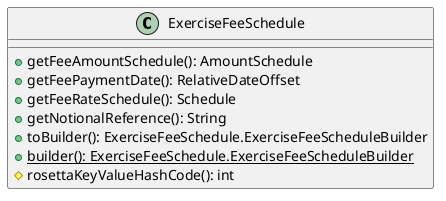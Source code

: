 @startuml

    class ExerciseFeeSchedule [[ExerciseFeeSchedule.html]] {
        +getFeeAmountSchedule(): AmountSchedule
        +getFeePaymentDate(): RelativeDateOffset
        +getFeeRateSchedule(): Schedule
        +getNotionalReference(): String
        +toBuilder(): ExerciseFeeSchedule.ExerciseFeeScheduleBuilder
        {static} +builder(): ExerciseFeeSchedule.ExerciseFeeScheduleBuilder
        #rosettaKeyValueHashCode(): int
    }

@enduml
